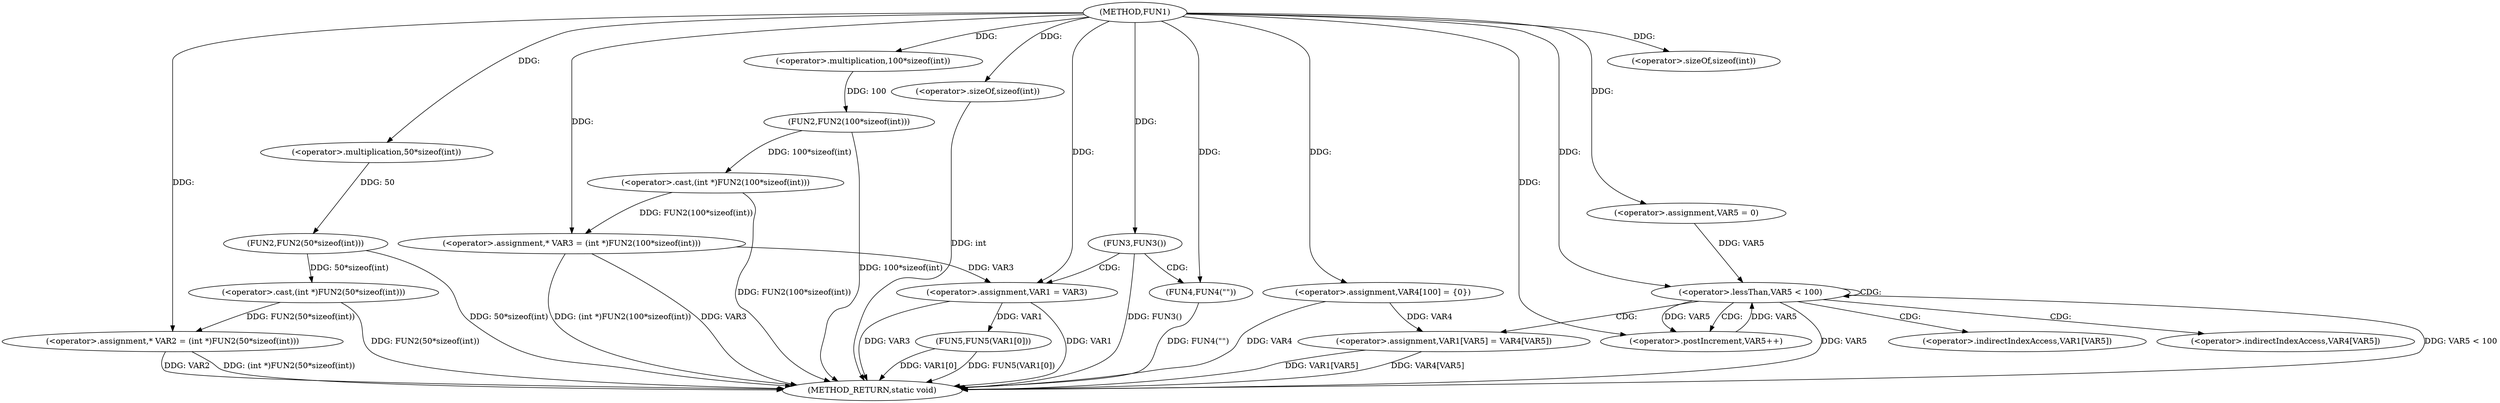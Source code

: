 digraph FUN1 {  
"1000100" [label = "(METHOD,FUN1)" ]
"1000160" [label = "(METHOD_RETURN,static void)" ]
"1000104" [label = "(<operator>.assignment,* VAR2 = (int *)FUN2(50*sizeof(int)))" ]
"1000106" [label = "(<operator>.cast,(int *)FUN2(50*sizeof(int)))" ]
"1000108" [label = "(FUN2,FUN2(50*sizeof(int)))" ]
"1000109" [label = "(<operator>.multiplication,50*sizeof(int))" ]
"1000111" [label = "(<operator>.sizeOf,sizeof(int))" ]
"1000114" [label = "(<operator>.assignment,* VAR3 = (int *)FUN2(100*sizeof(int)))" ]
"1000116" [label = "(<operator>.cast,(int *)FUN2(100*sizeof(int)))" ]
"1000118" [label = "(FUN2,FUN2(100*sizeof(int)))" ]
"1000119" [label = "(<operator>.multiplication,100*sizeof(int))" ]
"1000121" [label = "(<operator>.sizeOf,sizeof(int))" ]
"1000124" [label = "(FUN3,FUN3())" ]
"1000126" [label = "(FUN4,FUN4(\"\"))" ]
"1000130" [label = "(<operator>.assignment,VAR1 = VAR3)" ]
"1000135" [label = "(<operator>.assignment,VAR4[100] = {0})" ]
"1000140" [label = "(<operator>.assignment,VAR5 = 0)" ]
"1000143" [label = "(<operator>.lessThan,VAR5 < 100)" ]
"1000146" [label = "(<operator>.postIncrement,VAR5++)" ]
"1000149" [label = "(<operator>.assignment,VAR1[VAR5] = VAR4[VAR5])" ]
"1000156" [label = "(FUN5,FUN5(VAR1[0]))" ]
"1000150" [label = "(<operator>.indirectIndexAccess,VAR1[VAR5])" ]
"1000153" [label = "(<operator>.indirectIndexAccess,VAR4[VAR5])" ]
  "1000106" -> "1000160"  [ label = "DDG: FUN2(50*sizeof(int))"] 
  "1000156" -> "1000160"  [ label = "DDG: VAR1[0]"] 
  "1000104" -> "1000160"  [ label = "DDG: VAR2"] 
  "1000130" -> "1000160"  [ label = "DDG: VAR3"] 
  "1000143" -> "1000160"  [ label = "DDG: VAR5"] 
  "1000149" -> "1000160"  [ label = "DDG: VAR4[VAR5]"] 
  "1000116" -> "1000160"  [ label = "DDG: FUN2(100*sizeof(int))"] 
  "1000149" -> "1000160"  [ label = "DDG: VAR1[VAR5]"] 
  "1000156" -> "1000160"  [ label = "DDG: FUN5(VAR1[0])"] 
  "1000118" -> "1000160"  [ label = "DDG: 100*sizeof(int)"] 
  "1000114" -> "1000160"  [ label = "DDG: (int *)FUN2(100*sizeof(int))"] 
  "1000126" -> "1000160"  [ label = "DDG: FUN4(\"\")"] 
  "1000114" -> "1000160"  [ label = "DDG: VAR3"] 
  "1000143" -> "1000160"  [ label = "DDG: VAR5 < 100"] 
  "1000135" -> "1000160"  [ label = "DDG: VAR4"] 
  "1000121" -> "1000160"  [ label = "DDG: int"] 
  "1000104" -> "1000160"  [ label = "DDG: (int *)FUN2(50*sizeof(int))"] 
  "1000108" -> "1000160"  [ label = "DDG: 50*sizeof(int)"] 
  "1000130" -> "1000160"  [ label = "DDG: VAR1"] 
  "1000124" -> "1000160"  [ label = "DDG: FUN3()"] 
  "1000106" -> "1000104"  [ label = "DDG: FUN2(50*sizeof(int))"] 
  "1000100" -> "1000104"  [ label = "DDG: "] 
  "1000108" -> "1000106"  [ label = "DDG: 50*sizeof(int)"] 
  "1000109" -> "1000108"  [ label = "DDG: 50"] 
  "1000100" -> "1000109"  [ label = "DDG: "] 
  "1000100" -> "1000111"  [ label = "DDG: "] 
  "1000116" -> "1000114"  [ label = "DDG: FUN2(100*sizeof(int))"] 
  "1000100" -> "1000114"  [ label = "DDG: "] 
  "1000118" -> "1000116"  [ label = "DDG: 100*sizeof(int)"] 
  "1000119" -> "1000118"  [ label = "DDG: 100"] 
  "1000100" -> "1000119"  [ label = "DDG: "] 
  "1000100" -> "1000121"  [ label = "DDG: "] 
  "1000100" -> "1000124"  [ label = "DDG: "] 
  "1000100" -> "1000126"  [ label = "DDG: "] 
  "1000114" -> "1000130"  [ label = "DDG: VAR3"] 
  "1000100" -> "1000130"  [ label = "DDG: "] 
  "1000100" -> "1000135"  [ label = "DDG: "] 
  "1000100" -> "1000140"  [ label = "DDG: "] 
  "1000140" -> "1000143"  [ label = "DDG: VAR5"] 
  "1000146" -> "1000143"  [ label = "DDG: VAR5"] 
  "1000100" -> "1000143"  [ label = "DDG: "] 
  "1000143" -> "1000146"  [ label = "DDG: VAR5"] 
  "1000100" -> "1000146"  [ label = "DDG: "] 
  "1000135" -> "1000149"  [ label = "DDG: VAR4"] 
  "1000130" -> "1000156"  [ label = "DDG: VAR1"] 
  "1000124" -> "1000130"  [ label = "CDG: "] 
  "1000124" -> "1000126"  [ label = "CDG: "] 
  "1000143" -> "1000153"  [ label = "CDG: "] 
  "1000143" -> "1000150"  [ label = "CDG: "] 
  "1000143" -> "1000146"  [ label = "CDG: "] 
  "1000143" -> "1000143"  [ label = "CDG: "] 
  "1000143" -> "1000149"  [ label = "CDG: "] 
}
